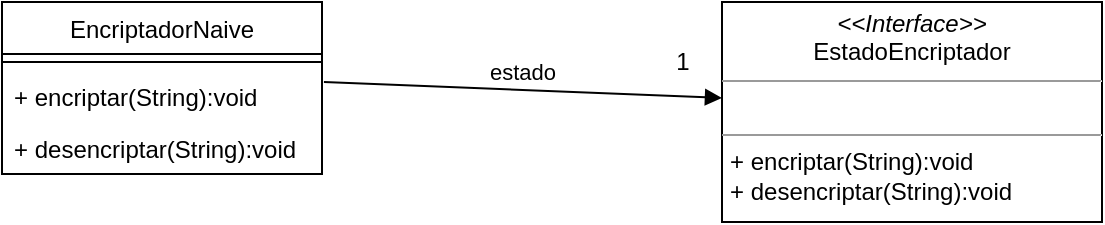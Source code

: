 <mxfile version="20.5.3" type="github">
  <diagram id="C5RBs43oDa-KdzZeNtuy" name="Page-1">
    <mxGraphModel dx="868" dy="450" grid="1" gridSize="10" guides="1" tooltips="1" connect="1" arrows="1" fold="1" page="1" pageScale="1" pageWidth="827" pageHeight="1169" math="0" shadow="0">
      <root>
        <mxCell id="WIyWlLk6GJQsqaUBKTNV-0" />
        <mxCell id="WIyWlLk6GJQsqaUBKTNV-1" parent="WIyWlLk6GJQsqaUBKTNV-0" />
        <mxCell id="_ivvo_BZTXWwrBM0a686-4" value="&lt;p style=&quot;margin:0px;margin-top:4px;text-align:center;&quot;&gt;&lt;i&gt;&amp;lt;&amp;lt;Interface&amp;gt;&amp;gt;&lt;/i&gt;&lt;br&gt;EstadoEncriptador&lt;/p&gt;&lt;hr size=&quot;1&quot;&gt;&lt;p style=&quot;margin:0px;margin-left:4px;&quot;&gt;&lt;br&gt;&lt;/p&gt;&lt;hr size=&quot;1&quot;&gt;&lt;p style=&quot;margin:0px;margin-left:4px;&quot;&gt;+ encriptar(String):void&lt;/p&gt;&lt;p style=&quot;margin:0px;margin-left:4px;&quot;&gt;+ desencriptar(String):void&lt;/p&gt;" style="verticalAlign=top;align=left;overflow=fill;fontSize=12;fontFamily=Helvetica;html=1;" vertex="1" parent="WIyWlLk6GJQsqaUBKTNV-1">
          <mxGeometry x="400" y="120" width="190" height="110" as="geometry" />
        </mxCell>
        <mxCell id="_ivvo_BZTXWwrBM0a686-5" value="EncriptadorNaive" style="swimlane;fontStyle=0;align=center;verticalAlign=top;childLayout=stackLayout;horizontal=1;startSize=26;horizontalStack=0;resizeParent=1;resizeParentMax=0;resizeLast=0;collapsible=1;marginBottom=0;" vertex="1" parent="WIyWlLk6GJQsqaUBKTNV-1">
          <mxGeometry x="40" y="120" width="160" height="86" as="geometry" />
        </mxCell>
        <mxCell id="_ivvo_BZTXWwrBM0a686-7" value="" style="line;strokeWidth=1;fillColor=none;align=left;verticalAlign=middle;spacingTop=-1;spacingLeft=3;spacingRight=3;rotatable=0;labelPosition=right;points=[];portConstraint=eastwest;strokeColor=inherit;" vertex="1" parent="_ivvo_BZTXWwrBM0a686-5">
          <mxGeometry y="26" width="160" height="8" as="geometry" />
        </mxCell>
        <mxCell id="_ivvo_BZTXWwrBM0a686-8" value="+ encriptar(String):void" style="text;strokeColor=none;fillColor=none;align=left;verticalAlign=top;spacingLeft=4;spacingRight=4;overflow=hidden;rotatable=0;points=[[0,0.5],[1,0.5]];portConstraint=eastwest;" vertex="1" parent="_ivvo_BZTXWwrBM0a686-5">
          <mxGeometry y="34" width="160" height="26" as="geometry" />
        </mxCell>
        <mxCell id="_ivvo_BZTXWwrBM0a686-9" value="+ desencriptar(String):void" style="text;strokeColor=none;fillColor=none;align=left;verticalAlign=top;spacingLeft=4;spacingRight=4;overflow=hidden;rotatable=0;points=[[0,0.5],[1,0.5]];portConstraint=eastwest;" vertex="1" parent="_ivvo_BZTXWwrBM0a686-5">
          <mxGeometry y="60" width="160" height="26" as="geometry" />
        </mxCell>
        <mxCell id="_ivvo_BZTXWwrBM0a686-17" value="estado" style="html=1;verticalAlign=bottom;endArrow=block;rounded=0;exitX=1.006;exitY=0.231;exitDx=0;exitDy=0;exitPerimeter=0;entryX=0;entryY=0.436;entryDx=0;entryDy=0;entryPerimeter=0;" edge="1" parent="WIyWlLk6GJQsqaUBKTNV-1" source="_ivvo_BZTXWwrBM0a686-8" target="_ivvo_BZTXWwrBM0a686-4">
          <mxGeometry width="80" relative="1" as="geometry">
            <mxPoint x="240" y="162.5" as="sourcePoint" />
            <mxPoint x="320" y="162.5" as="targetPoint" />
          </mxGeometry>
        </mxCell>
        <mxCell id="_ivvo_BZTXWwrBM0a686-18" value="1" style="text;html=1;align=center;verticalAlign=middle;resizable=0;points=[];autosize=1;strokeColor=none;fillColor=none;" vertex="1" parent="WIyWlLk6GJQsqaUBKTNV-1">
          <mxGeometry x="365" y="135" width="30" height="30" as="geometry" />
        </mxCell>
      </root>
    </mxGraphModel>
  </diagram>
</mxfile>
